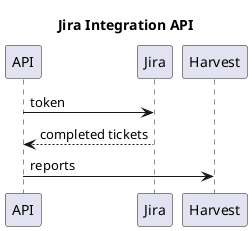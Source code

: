 @startuml
title Jira Integration API
API -> Jira: token
Jira--> API: completed tickets
API -> Harvest: reports
@enduml